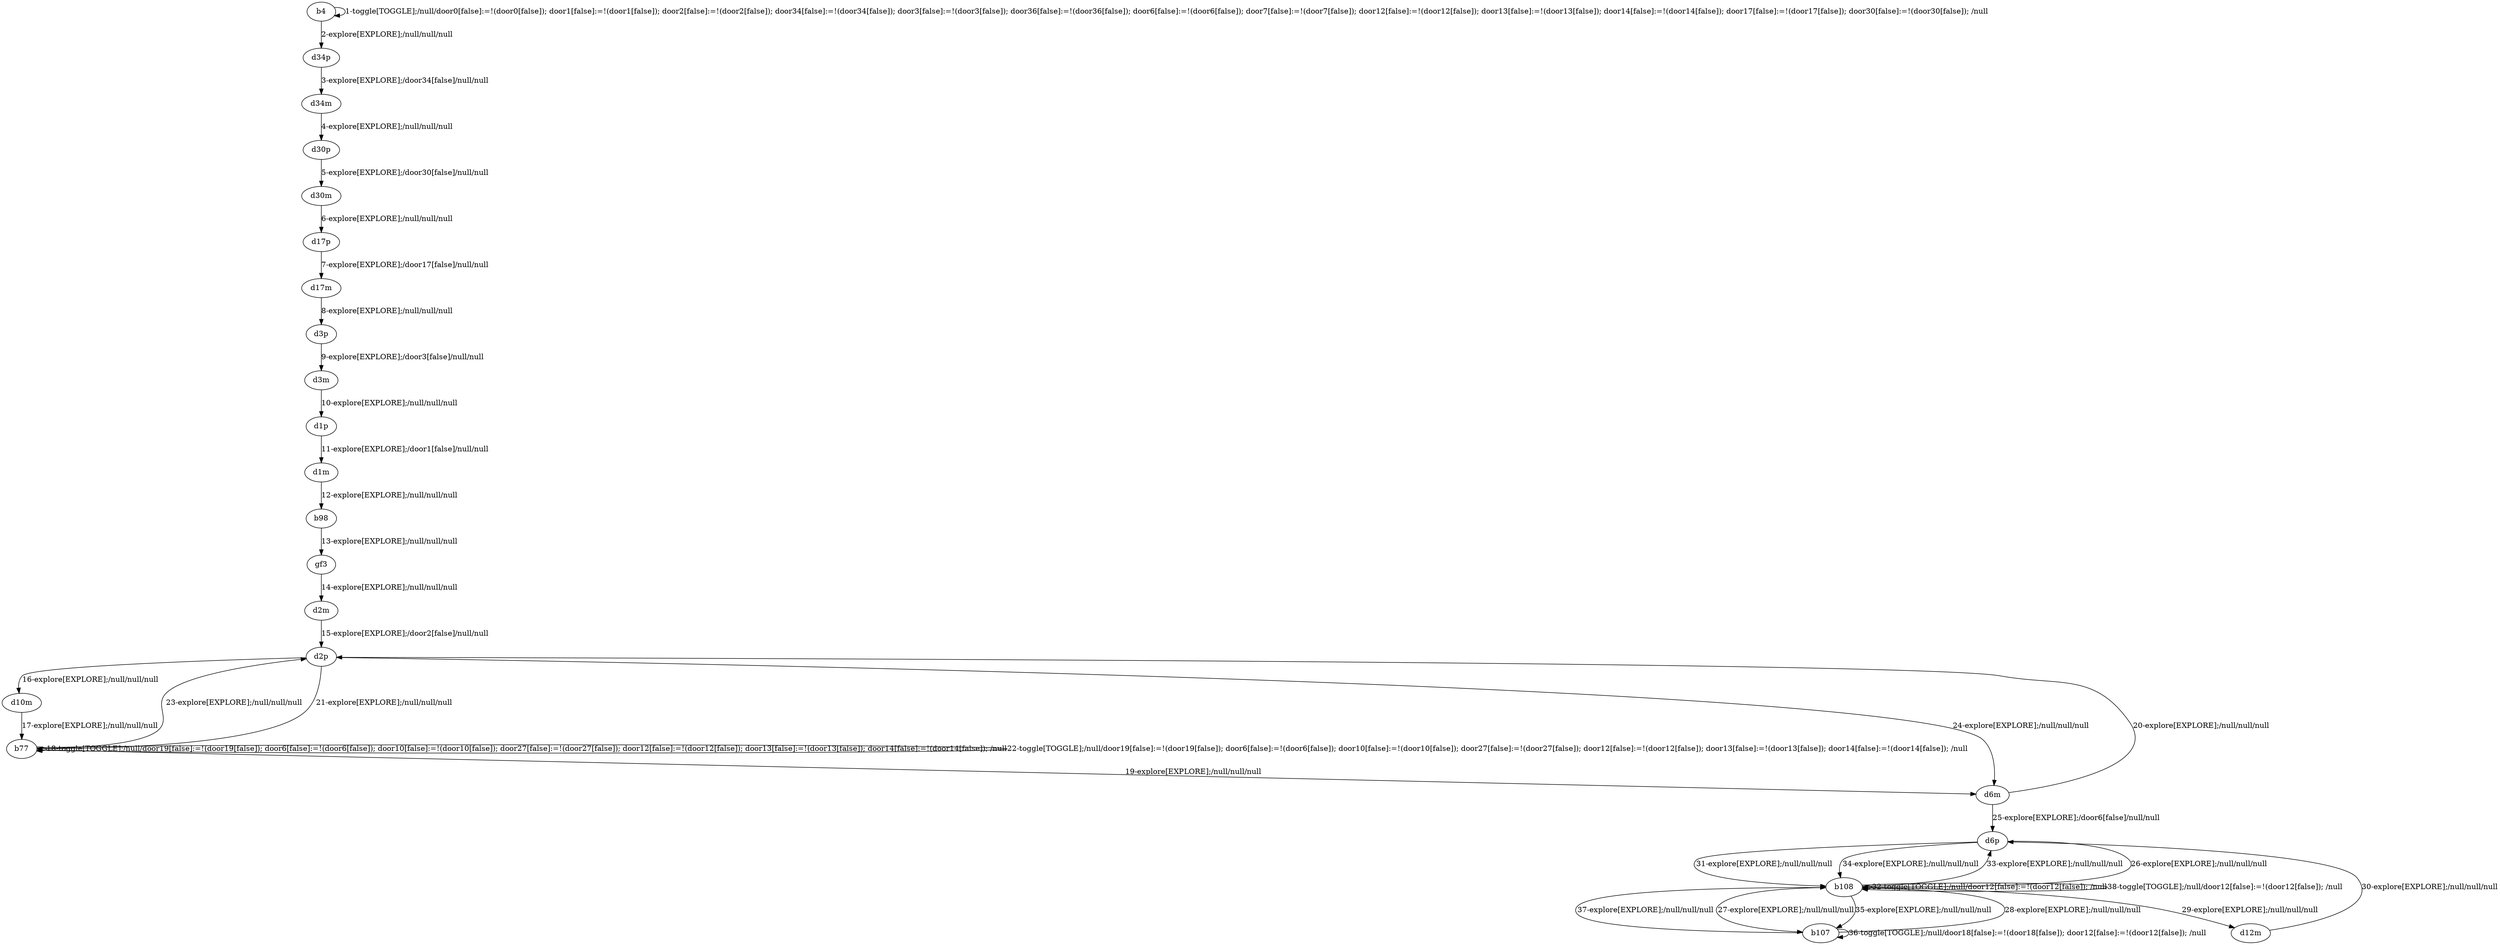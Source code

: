 # Total number of goals covered by this test: 1
# b108 --> d6p

digraph g {
"b4" -> "b4" [label = "1-toggle[TOGGLE];/null/door0[false]:=!(door0[false]); door1[false]:=!(door1[false]); door2[false]:=!(door2[false]); door34[false]:=!(door34[false]); door3[false]:=!(door3[false]); door36[false]:=!(door36[false]); door6[false]:=!(door6[false]); door7[false]:=!(door7[false]); door12[false]:=!(door12[false]); door13[false]:=!(door13[false]); door14[false]:=!(door14[false]); door17[false]:=!(door17[false]); door30[false]:=!(door30[false]); /null"];
"b4" -> "d34p" [label = "2-explore[EXPLORE];/null/null/null"];
"d34p" -> "d34m" [label = "3-explore[EXPLORE];/door34[false]/null/null"];
"d34m" -> "d30p" [label = "4-explore[EXPLORE];/null/null/null"];
"d30p" -> "d30m" [label = "5-explore[EXPLORE];/door30[false]/null/null"];
"d30m" -> "d17p" [label = "6-explore[EXPLORE];/null/null/null"];
"d17p" -> "d17m" [label = "7-explore[EXPLORE];/door17[false]/null/null"];
"d17m" -> "d3p" [label = "8-explore[EXPLORE];/null/null/null"];
"d3p" -> "d3m" [label = "9-explore[EXPLORE];/door3[false]/null/null"];
"d3m" -> "d1p" [label = "10-explore[EXPLORE];/null/null/null"];
"d1p" -> "d1m" [label = "11-explore[EXPLORE];/door1[false]/null/null"];
"d1m" -> "b98" [label = "12-explore[EXPLORE];/null/null/null"];
"b98" -> "gf3" [label = "13-explore[EXPLORE];/null/null/null"];
"gf3" -> "d2m" [label = "14-explore[EXPLORE];/null/null/null"];
"d2m" -> "d2p" [label = "15-explore[EXPLORE];/door2[false]/null/null"];
"d2p" -> "d10m" [label = "16-explore[EXPLORE];/null/null/null"];
"d10m" -> "b77" [label = "17-explore[EXPLORE];/null/null/null"];
"b77" -> "b77" [label = "18-toggle[TOGGLE];/null/door19[false]:=!(door19[false]); door6[false]:=!(door6[false]); door10[false]:=!(door10[false]); door27[false]:=!(door27[false]); door12[false]:=!(door12[false]); door13[false]:=!(door13[false]); door14[false]:=!(door14[false]); /null"];
"b77" -> "d6m" [label = "19-explore[EXPLORE];/null/null/null"];
"d6m" -> "d2p" [label = "20-explore[EXPLORE];/null/null/null"];
"d2p" -> "b77" [label = "21-explore[EXPLORE];/null/null/null"];
"b77" -> "b77" [label = "22-toggle[TOGGLE];/null/door19[false]:=!(door19[false]); door6[false]:=!(door6[false]); door10[false]:=!(door10[false]); door27[false]:=!(door27[false]); door12[false]:=!(door12[false]); door13[false]:=!(door13[false]); door14[false]:=!(door14[false]); /null"];
"b77" -> "d2p" [label = "23-explore[EXPLORE];/null/null/null"];
"d2p" -> "d6m" [label = "24-explore[EXPLORE];/null/null/null"];
"d6m" -> "d6p" [label = "25-explore[EXPLORE];/door6[false]/null/null"];
"d6p" -> "b108" [label = "26-explore[EXPLORE];/null/null/null"];
"b108" -> "b107" [label = "27-explore[EXPLORE];/null/null/null"];
"b107" -> "b108" [label = "28-explore[EXPLORE];/null/null/null"];
"b108" -> "d12m" [label = "29-explore[EXPLORE];/null/null/null"];
"d12m" -> "d6p" [label = "30-explore[EXPLORE];/null/null/null"];
"d6p" -> "b108" [label = "31-explore[EXPLORE];/null/null/null"];
"b108" -> "b108" [label = "32-toggle[TOGGLE];/null/door12[false]:=!(door12[false]); /null"];
"b108" -> "d6p" [label = "33-explore[EXPLORE];/null/null/null"];
"d6p" -> "b108" [label = "34-explore[EXPLORE];/null/null/null"];
"b108" -> "b107" [label = "35-explore[EXPLORE];/null/null/null"];
"b107" -> "b107" [label = "36-toggle[TOGGLE];/null/door18[false]:=!(door18[false]); door12[false]:=!(door12[false]); /null"];
"b107" -> "b108" [label = "37-explore[EXPLORE];/null/null/null"];
"b108" -> "b108" [label = "38-toggle[TOGGLE];/null/door12[false]:=!(door12[false]); /null"];
}